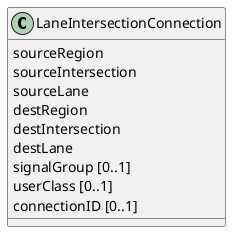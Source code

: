 @startuml

class LaneIntersectionConnection {
	sourceRegion
	sourceIntersection
	sourceLane
	destRegion
	destIntersection
	destLane
	signalGroup [0..1]
	userClass [0..1]
	connectionID [0..1]
}

@enduml
